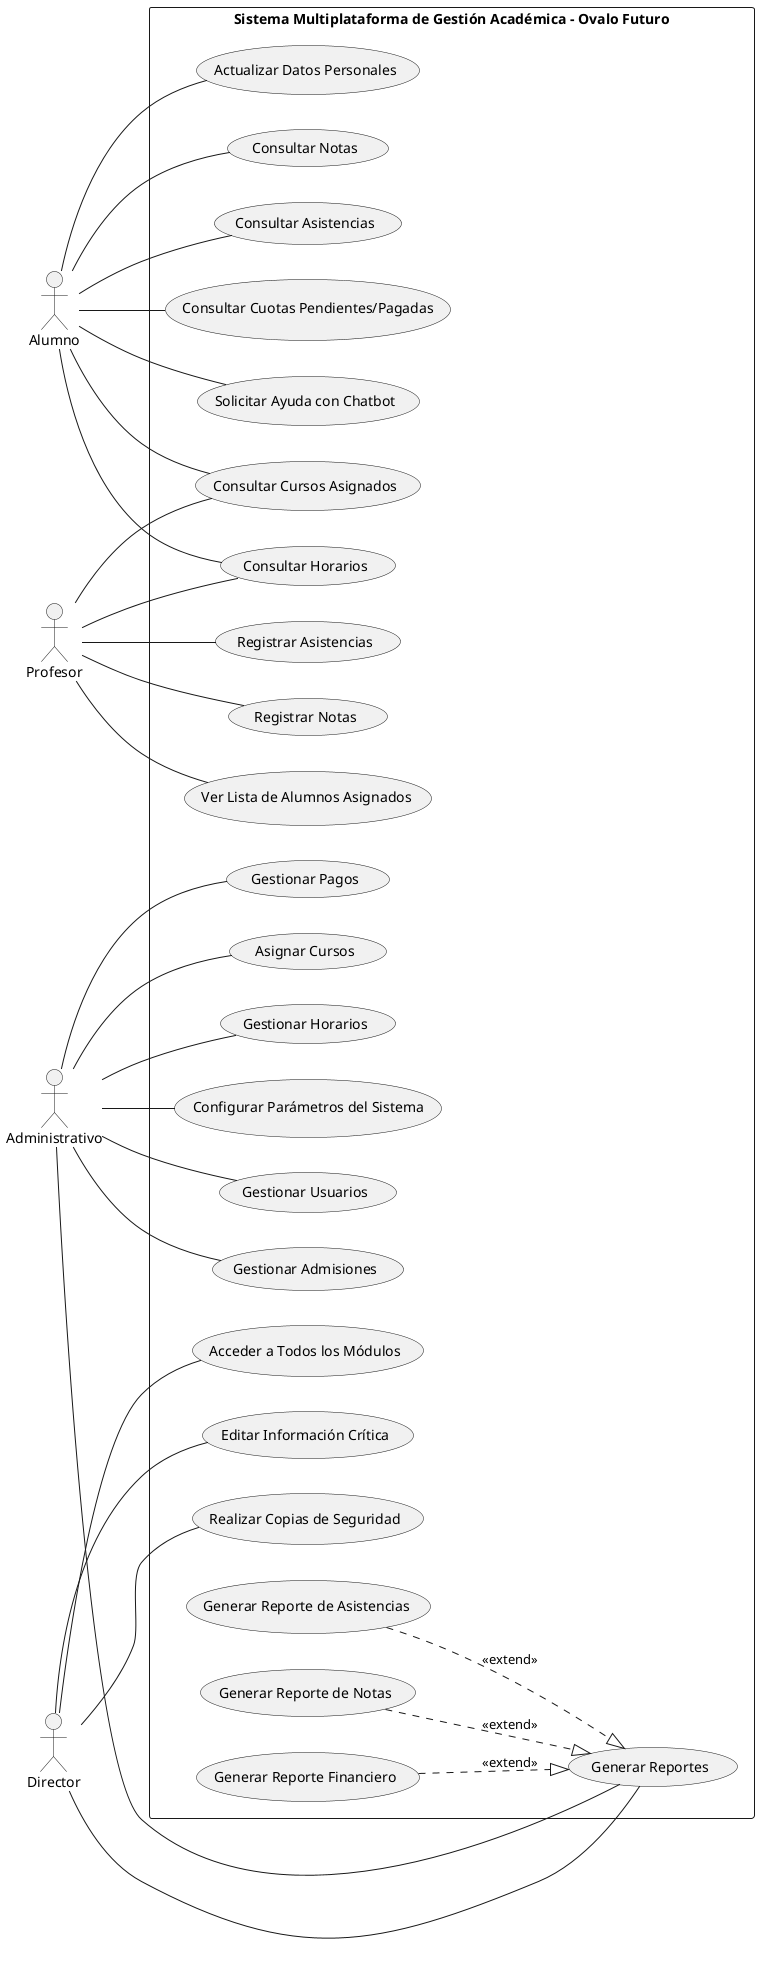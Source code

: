 @startuml casoUsoOvalo
left to right direction
actor Alumno
actor Profesor
actor Administrativo
actor Director

rectangle "Sistema Multiplataforma de Gestión Académica - Ovalo Futuro" {
    Alumno -- (Consultar Cursos Asignados)
    Alumno -- (Consultar Notas)
    Alumno -- (Consultar Asistencias)
    Alumno -- (Consultar Cuotas Pendientes/Pagadas)
    Alumno -- (Solicitar Ayuda con Chatbot)
    Alumno -- (Actualizar Datos Personales)
    Alumno -- (Consultar Horarios)

    Profesor -- (Registrar Asistencias)
    Profesor -- (Registrar Notas)
    Profesor -- (Ver Lista de Alumnos Asignados)
    Profesor -- (Consultar Cursos Asignados)
    Profesor -- (Consultar Horarios)

    Administrativo -- (Gestionar Admisiones)
    Administrativo -- (Gestionar Pagos)
    Administrativo -- (Generar Reportes)
    Administrativo -- (Asignar Cursos)
    Administrativo -- (Gestionar Horarios)
    Administrativo -- (Configurar Parámetros del Sistema)
    Administrativo -- (Gestionar Usuarios)

    Director -- (Acceder a Todos los Módulos)
    Director -- (Editar Información Crítica)
    Director -- (Generar Reportes)
    Director -- (Realizar Copias de Seguridad)

    ' (Generar Reportes) -- (Generar Reporte de Asistencias)
    ' (Generar Reportes) -- (Generar Reporte de Notas)
    ' (Generar Reportes) -- (Generar Reporte Financiero)

    ' Que "Generar Reportes" sea opcionalmente extendido por otros reportes, usa:

    (Generar Reporte de Asistencias) ..|> (Generar Reportes) : <<extend>>
    (Generar Reporte de Notas) ..|> (Generar Reportes) : <<extend>>
    (Generar Reporte Financiero) ..|> (Generar Reportes) : <<extend>>


}

@enduml
